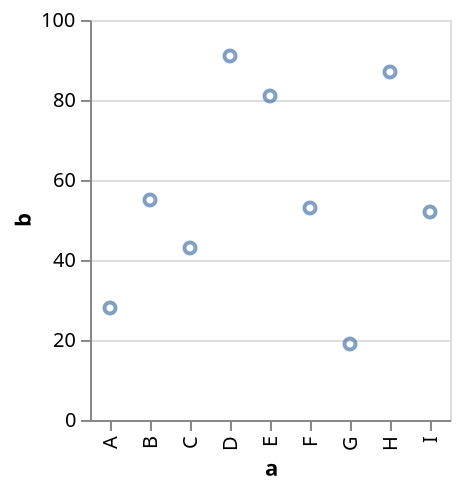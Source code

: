 {
    "encoding": {
        "x": {
            "field": "a",
            "type": "nominal"
        },
        "y": {
            "field": "b",
            "type": "quantitative"
        }
    },
    "mark": "point",
    "data": {
        "values": [
            {
                "a": "A",
                "b": 28
            },
            {
                "a": "B",
                "b": 55
            },
            {
                "a": "C",
                "b": 43
            },
            {
                "a": "D",
                "b": 91
            },
            {
                "a": "E",
                "b": 81
            },
            {
                "a": "F",
                "b": 53
            },
            {
                "a": "G",
                "b": 19
            },
            {
                "a": "H",
                "b": 87
            },
            {
                "a": "I",
                "b": 52
            }
        ]
    },
    "$schema": "https://vega.github.io/schema/vega-lite/v1.2.1.json"
}